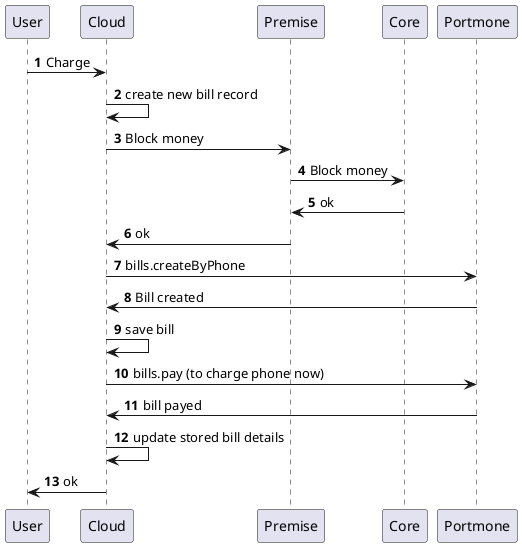 @startuml
'https://plantuml.com/sequence-diagram

autonumber

User -> Cloud: Charge
Cloud -> Cloud: create new bill record
Cloud -> Premise: Block money
Premise -> Core: Block money
Core -> Premise: ok
Premise -> Cloud: ok
Cloud -> Portmone: bills.createByPhone
Portmone -> Cloud: Bill created
Cloud -> Cloud: save bill
Cloud -> Portmone: bills.pay (to charge phone now)
Portmone -> Cloud: bill payed
Cloud -> Cloud: update stored bill details
Cloud -> User: ok
@enduml